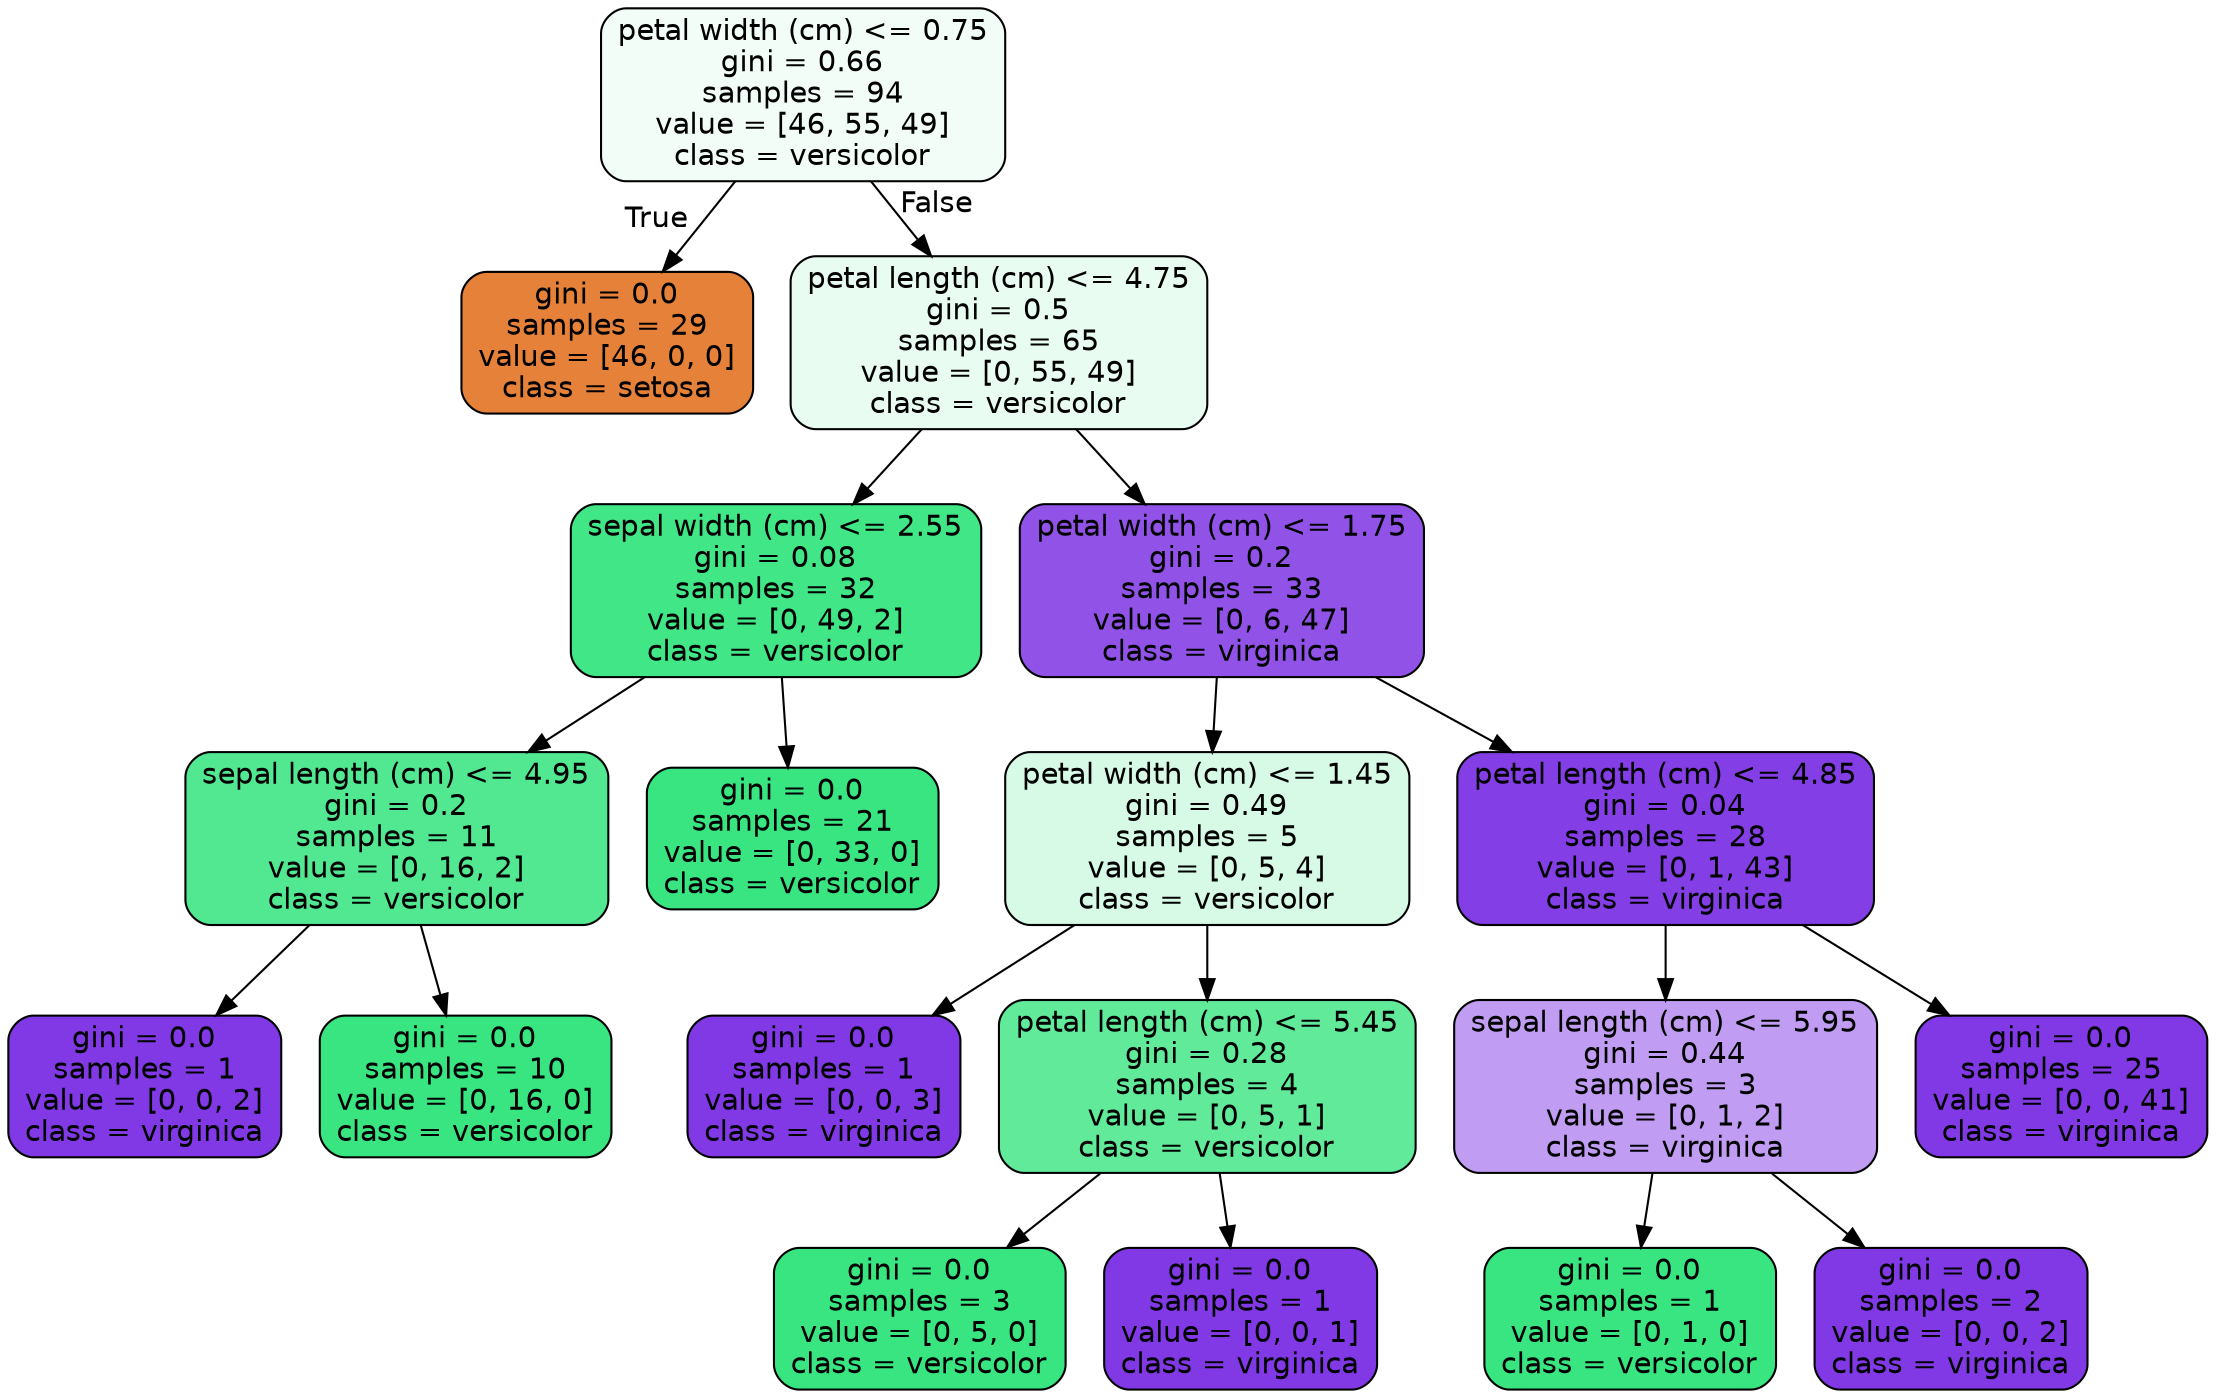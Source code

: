 digraph Tree {
node [shape=box, style="filled, rounded", color="black", fontname=helvetica] ;
edge [fontname=helvetica] ;
0 [label="petal width (cm) <= 0.75\ngini = 0.66\nsamples = 94\nvalue = [46, 55, 49]\nclass = versicolor", fillcolor="#f3fdf8"] ;
1 [label="gini = 0.0\nsamples = 29\nvalue = [46, 0, 0]\nclass = setosa", fillcolor="#e58139"] ;
0 -> 1 [labeldistance=2.5, labelangle=45, headlabel="True"] ;
2 [label="petal length (cm) <= 4.75\ngini = 0.5\nsamples = 65\nvalue = [0, 55, 49]\nclass = versicolor", fillcolor="#e9fcf1"] ;
0 -> 2 [labeldistance=2.5, labelangle=-45, headlabel="False"] ;
3 [label="sepal width (cm) <= 2.55\ngini = 0.08\nsamples = 32\nvalue = [0, 49, 2]\nclass = versicolor", fillcolor="#41e686"] ;
2 -> 3 ;
4 [label="sepal length (cm) <= 4.95\ngini = 0.2\nsamples = 11\nvalue = [0, 16, 2]\nclass = versicolor", fillcolor="#52e891"] ;
3 -> 4 ;
5 [label="gini = 0.0\nsamples = 1\nvalue = [0, 0, 2]\nclass = virginica", fillcolor="#8139e5"] ;
4 -> 5 ;
6 [label="gini = 0.0\nsamples = 10\nvalue = [0, 16, 0]\nclass = versicolor", fillcolor="#39e581"] ;
4 -> 6 ;
7 [label="gini = 0.0\nsamples = 21\nvalue = [0, 33, 0]\nclass = versicolor", fillcolor="#39e581"] ;
3 -> 7 ;
8 [label="petal width (cm) <= 1.75\ngini = 0.2\nsamples = 33\nvalue = [0, 6, 47]\nclass = virginica", fillcolor="#9152e8"] ;
2 -> 8 ;
9 [label="petal width (cm) <= 1.45\ngini = 0.49\nsamples = 5\nvalue = [0, 5, 4]\nclass = versicolor", fillcolor="#d7fae6"] ;
8 -> 9 ;
10 [label="gini = 0.0\nsamples = 1\nvalue = [0, 0, 3]\nclass = virginica", fillcolor="#8139e5"] ;
9 -> 10 ;
11 [label="petal length (cm) <= 5.45\ngini = 0.28\nsamples = 4\nvalue = [0, 5, 1]\nclass = versicolor", fillcolor="#61ea9a"] ;
9 -> 11 ;
12 [label="gini = 0.0\nsamples = 3\nvalue = [0, 5, 0]\nclass = versicolor", fillcolor="#39e581"] ;
11 -> 12 ;
13 [label="gini = 0.0\nsamples = 1\nvalue = [0, 0, 1]\nclass = virginica", fillcolor="#8139e5"] ;
11 -> 13 ;
14 [label="petal length (cm) <= 4.85\ngini = 0.04\nsamples = 28\nvalue = [0, 1, 43]\nclass = virginica", fillcolor="#843ee6"] ;
8 -> 14 ;
15 [label="sepal length (cm) <= 5.95\ngini = 0.44\nsamples = 3\nvalue = [0, 1, 2]\nclass = virginica", fillcolor="#c09cf2"] ;
14 -> 15 ;
16 [label="gini = 0.0\nsamples = 1\nvalue = [0, 1, 0]\nclass = versicolor", fillcolor="#39e581"] ;
15 -> 16 ;
17 [label="gini = 0.0\nsamples = 2\nvalue = [0, 0, 2]\nclass = virginica", fillcolor="#8139e5"] ;
15 -> 17 ;
18 [label="gini = 0.0\nsamples = 25\nvalue = [0, 0, 41]\nclass = virginica", fillcolor="#8139e5"] ;
14 -> 18 ;
}